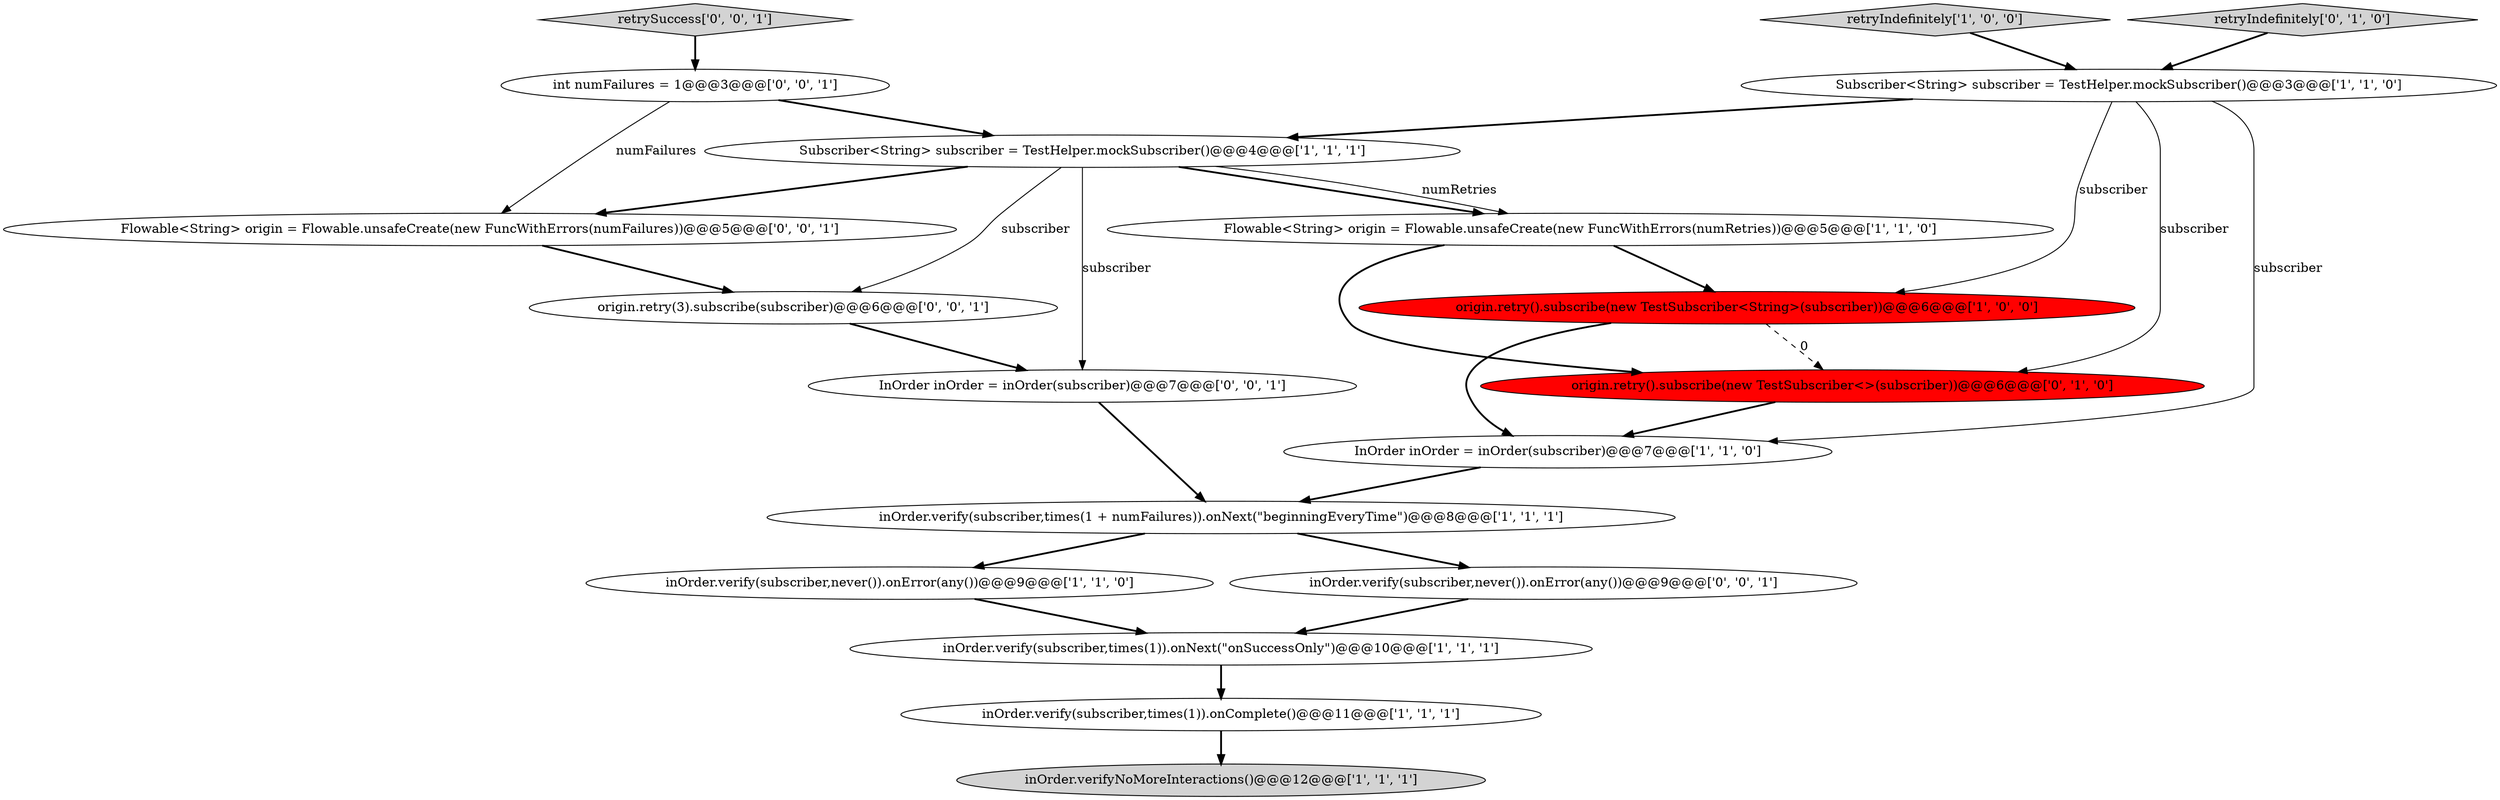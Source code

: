 digraph {
1 [style = filled, label = "Subscriber<String> subscriber = TestHelper.mockSubscriber()@@@4@@@['1', '1', '1']", fillcolor = white, shape = ellipse image = "AAA0AAABBB1BBB"];
10 [style = filled, label = "InOrder inOrder = inOrder(subscriber)@@@7@@@['1', '1', '0']", fillcolor = white, shape = ellipse image = "AAA0AAABBB1BBB"];
8 [style = filled, label = "inOrder.verify(subscriber,times(1 + numFailures)).onNext(\"beginningEveryTime\")@@@8@@@['1', '1', '1']", fillcolor = white, shape = ellipse image = "AAA0AAABBB1BBB"];
2 [style = filled, label = "inOrder.verify(subscriber,never()).onError(any())@@@9@@@['1', '1', '0']", fillcolor = white, shape = ellipse image = "AAA0AAABBB1BBB"];
18 [style = filled, label = "InOrder inOrder = inOrder(subscriber)@@@7@@@['0', '0', '1']", fillcolor = white, shape = ellipse image = "AAA0AAABBB3BBB"];
7 [style = filled, label = "Flowable<String> origin = Flowable.unsafeCreate(new FuncWithErrors(numRetries))@@@5@@@['1', '1', '0']", fillcolor = white, shape = ellipse image = "AAA0AAABBB1BBB"];
13 [style = filled, label = "origin.retry(3).subscribe(subscriber)@@@6@@@['0', '0', '1']", fillcolor = white, shape = ellipse image = "AAA0AAABBB3BBB"];
16 [style = filled, label = "retrySuccess['0', '0', '1']", fillcolor = lightgray, shape = diamond image = "AAA0AAABBB3BBB"];
11 [style = filled, label = "origin.retry().subscribe(new TestSubscriber<>(subscriber))@@@6@@@['0', '1', '0']", fillcolor = red, shape = ellipse image = "AAA1AAABBB2BBB"];
4 [style = filled, label = "inOrder.verify(subscriber,times(1)).onComplete()@@@11@@@['1', '1', '1']", fillcolor = white, shape = ellipse image = "AAA0AAABBB1BBB"];
6 [style = filled, label = "origin.retry().subscribe(new TestSubscriber<String>(subscriber))@@@6@@@['1', '0', '0']", fillcolor = red, shape = ellipse image = "AAA1AAABBB1BBB"];
5 [style = filled, label = "inOrder.verifyNoMoreInteractions()@@@12@@@['1', '1', '1']", fillcolor = lightgray, shape = ellipse image = "AAA0AAABBB1BBB"];
0 [style = filled, label = "inOrder.verify(subscriber,times(1)).onNext(\"onSuccessOnly\")@@@10@@@['1', '1', '1']", fillcolor = white, shape = ellipse image = "AAA0AAABBB1BBB"];
9 [style = filled, label = "retryIndefinitely['1', '0', '0']", fillcolor = lightgray, shape = diamond image = "AAA0AAABBB1BBB"];
15 [style = filled, label = "Flowable<String> origin = Flowable.unsafeCreate(new FuncWithErrors(numFailures))@@@5@@@['0', '0', '1']", fillcolor = white, shape = ellipse image = "AAA0AAABBB3BBB"];
14 [style = filled, label = "int numFailures = 1@@@3@@@['0', '0', '1']", fillcolor = white, shape = ellipse image = "AAA0AAABBB3BBB"];
3 [style = filled, label = "Subscriber<String> subscriber = TestHelper.mockSubscriber()@@@3@@@['1', '1', '0']", fillcolor = white, shape = ellipse image = "AAA0AAABBB1BBB"];
12 [style = filled, label = "retryIndefinitely['0', '1', '0']", fillcolor = lightgray, shape = diamond image = "AAA0AAABBB2BBB"];
17 [style = filled, label = "inOrder.verify(subscriber,never()).onError(any())@@@9@@@['0', '0', '1']", fillcolor = white, shape = ellipse image = "AAA0AAABBB3BBB"];
15->13 [style = bold, label=""];
7->11 [style = bold, label=""];
3->1 [style = bold, label=""];
3->11 [style = solid, label="subscriber"];
14->15 [style = solid, label="numFailures"];
1->15 [style = bold, label=""];
6->11 [style = dashed, label="0"];
1->7 [style = bold, label=""];
3->6 [style = solid, label="subscriber"];
14->1 [style = bold, label=""];
3->10 [style = solid, label="subscriber"];
8->17 [style = bold, label=""];
2->0 [style = bold, label=""];
17->0 [style = bold, label=""];
10->8 [style = bold, label=""];
8->2 [style = bold, label=""];
0->4 [style = bold, label=""];
11->10 [style = bold, label=""];
1->18 [style = solid, label="subscriber"];
6->10 [style = bold, label=""];
7->6 [style = bold, label=""];
9->3 [style = bold, label=""];
16->14 [style = bold, label=""];
12->3 [style = bold, label=""];
18->8 [style = bold, label=""];
4->5 [style = bold, label=""];
1->13 [style = solid, label="subscriber"];
1->7 [style = solid, label="numRetries"];
13->18 [style = bold, label=""];
}
